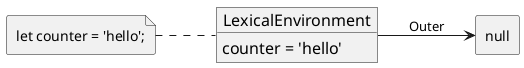 @startuml LexicalEnvironment
skinparam {
    FileFontSize 14
    ObjectAttributeFontSize 14
    ObjectFontSize 16
}
agent agent [
    null
]
file counter [
    let counter = 'hello';
]
object LexicalEnvironment
LexicalEnvironment : counter = 'hello'

left to right direction
counter .. LexicalEnvironment
LexicalEnvironment --> agent: Outer
@enduml